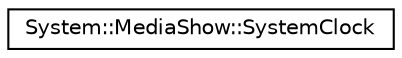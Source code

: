digraph G
{
  edge [fontname="Helvetica",fontsize="10",labelfontname="Helvetica",labelfontsize="10"];
  node [fontname="Helvetica",fontsize="10",shape=record];
  rankdir="LR";
  Node1 [label="System::MediaShow::SystemClock",height=0.2,width=0.4,color="black", fillcolor="white", style="filled",URL="$class_system_1_1_media_show_1_1_system_clock.html"];
}
